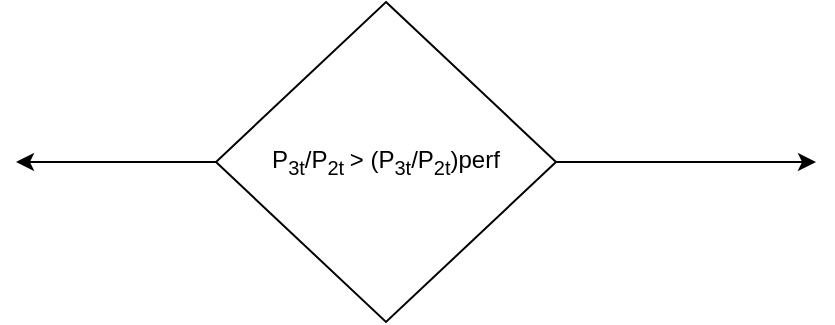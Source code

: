 <mxfile version="20.5.3" type="device"><diagram id="EDERmTC4bYr5rD3pD6H3" name="Strona-1"><mxGraphModel dx="1038" dy="547" grid="1" gridSize="10" guides="1" tooltips="1" connect="1" arrows="1" fold="1" page="1" pageScale="1" pageWidth="1169" pageHeight="827" math="0" shadow="0"><root><mxCell id="0"/><mxCell id="1" parent="0"/><mxCell id="RgTQyLzarlWf9rPDcJq_-3" style="edgeStyle=orthogonalEdgeStyle;rounded=0;orthogonalLoop=1;jettySize=auto;html=1;" edge="1" parent="1" source="RgTQyLzarlWf9rPDcJq_-2"><mxGeometry relative="1" as="geometry"><mxPoint x="270" y="190" as="targetPoint"/></mxGeometry></mxCell><mxCell id="RgTQyLzarlWf9rPDcJq_-4" style="edgeStyle=orthogonalEdgeStyle;rounded=0;orthogonalLoop=1;jettySize=auto;html=1;" edge="1" parent="1" source="RgTQyLzarlWf9rPDcJq_-2"><mxGeometry relative="1" as="geometry"><mxPoint x="670" y="190" as="targetPoint"/></mxGeometry></mxCell><mxCell id="RgTQyLzarlWf9rPDcJq_-2" value="P&lt;sub&gt;3t&lt;/sub&gt;/P&lt;sub&gt;2t&amp;nbsp;&lt;/sub&gt;&amp;gt; (P&lt;sub&gt;3t&lt;/sub&gt;/P&lt;sub&gt;2t&lt;/sub&gt;)perf" style="rhombus;whiteSpace=wrap;html=1;" vertex="1" parent="1"><mxGeometry x="370" y="110" width="170" height="160" as="geometry"/></mxCell></root></mxGraphModel></diagram></mxfile>